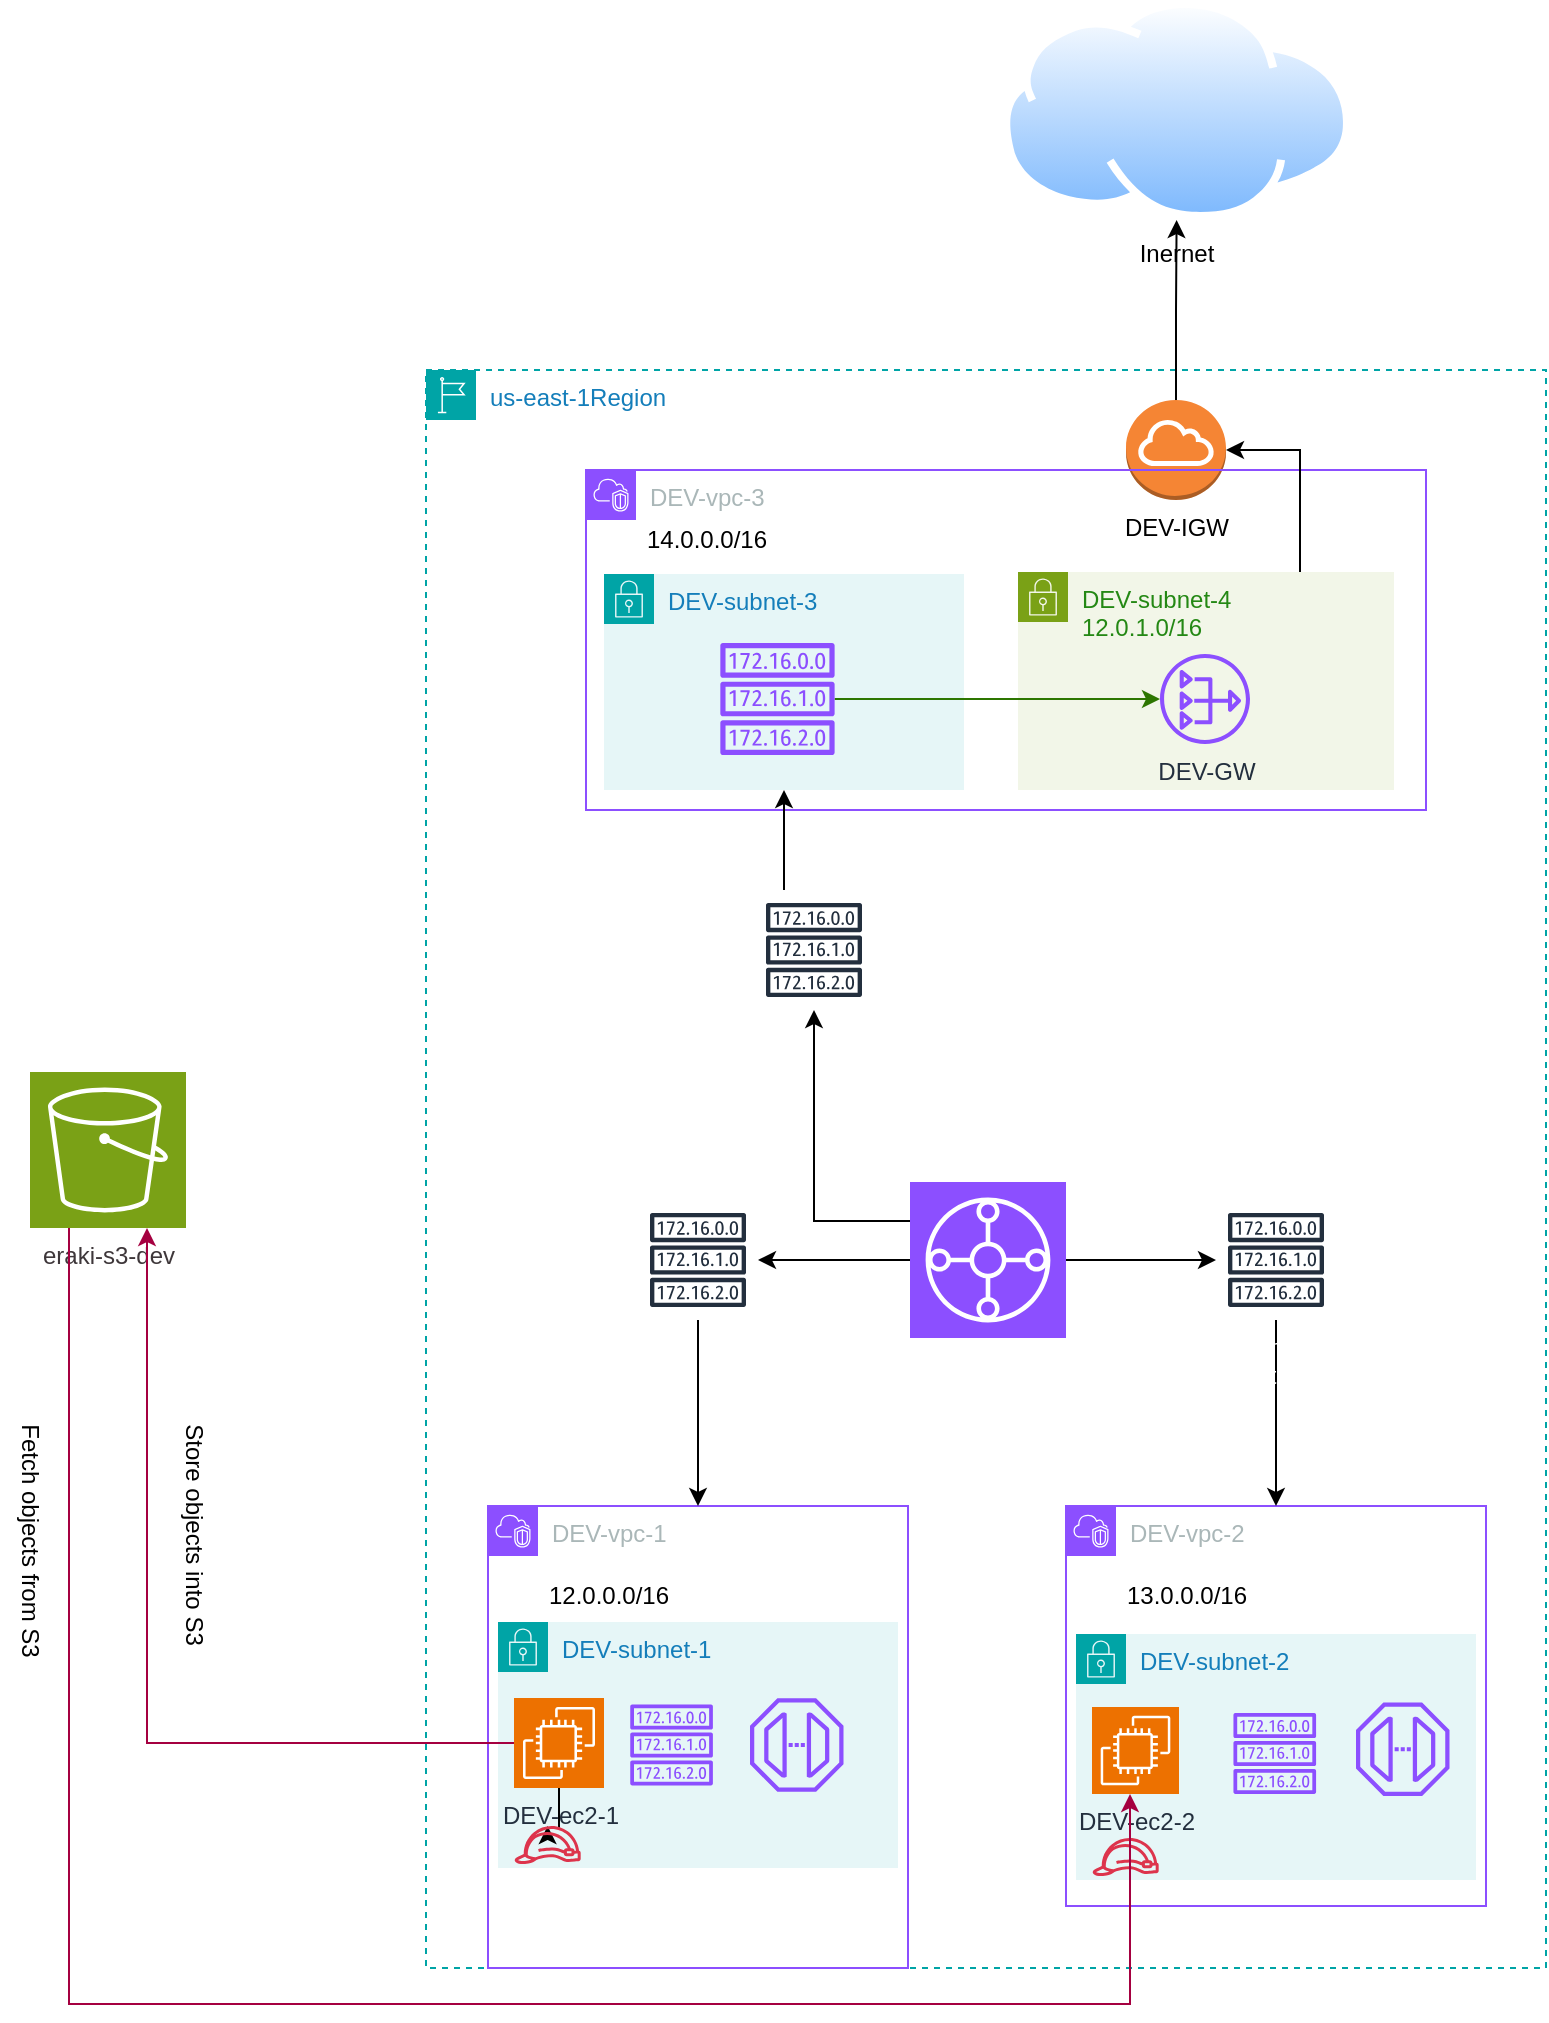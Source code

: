 <mxfile version="22.1.2" type="device">
  <diagram name="Page-1" id="GXH7HksNQJkOH-qJe8ID">
    <mxGraphModel dx="1434" dy="870" grid="1" gridSize="10" guides="1" tooltips="1" connect="1" arrows="1" fold="1" page="1" pageScale="1" pageWidth="850" pageHeight="1100" math="0" shadow="0">
      <root>
        <mxCell id="0" />
        <mxCell id="1" parent="0" />
        <mxCell id="y1fXWGU0vIESQ1dCH3lC-1" value="us-east-1Region" style="points=[[0,0],[0.25,0],[0.5,0],[0.75,0],[1,0],[1,0.25],[1,0.5],[1,0.75],[1,1],[0.75,1],[0.5,1],[0.25,1],[0,1],[0,0.75],[0,0.5],[0,0.25]];outlineConnect=0;gradientColor=none;html=1;whiteSpace=wrap;fontSize=12;fontStyle=0;container=1;pointerEvents=0;collapsible=0;recursiveResize=0;shape=mxgraph.aws4.group;grIcon=mxgraph.aws4.group_region;strokeColor=#00A4A6;fillColor=none;verticalAlign=top;align=left;spacingLeft=30;fontColor=#147EBA;dashed=1;" parent="1" vertex="1">
          <mxGeometry x="248" y="253" width="560" height="799" as="geometry" />
        </mxCell>
        <mxCell id="y1fXWGU0vIESQ1dCH3lC-14" value="DEV-vpc-2" style="points=[[0,0],[0.25,0],[0.5,0],[0.75,0],[1,0],[1,0.25],[1,0.5],[1,0.75],[1,1],[0.75,1],[0.5,1],[0.25,1],[0,1],[0,0.75],[0,0.5],[0,0.25]];outlineConnect=0;gradientColor=none;html=1;whiteSpace=wrap;fontSize=12;fontStyle=0;container=1;pointerEvents=0;collapsible=0;recursiveResize=0;shape=mxgraph.aws4.group;grIcon=mxgraph.aws4.group_vpc2;strokeColor=#8C4FFF;fillColor=none;verticalAlign=top;align=left;spacingLeft=30;fontColor=#AAB7B8;dashed=0;" parent="y1fXWGU0vIESQ1dCH3lC-1" vertex="1">
          <mxGeometry x="320" y="568" width="210" height="200" as="geometry" />
        </mxCell>
        <mxCell id="y1fXWGU0vIESQ1dCH3lC-45" value="13.0.0.0/16" style="text;html=1;align=center;verticalAlign=middle;resizable=0;points=[];autosize=1;strokeColor=none;fillColor=none;" parent="y1fXWGU0vIESQ1dCH3lC-14" vertex="1">
          <mxGeometry x="20" y="30" width="80" height="30" as="geometry" />
        </mxCell>
        <mxCell id="1Atnoubjokcd63XYgQ4R-5" value="DEV-subnet-2" style="points=[[0,0],[0.25,0],[0.5,0],[0.75,0],[1,0],[1,0.25],[1,0.5],[1,0.75],[1,1],[0.75,1],[0.5,1],[0.25,1],[0,1],[0,0.75],[0,0.5],[0,0.25]];outlineConnect=0;gradientColor=none;html=1;whiteSpace=wrap;fontSize=12;fontStyle=0;container=1;pointerEvents=0;collapsible=0;recursiveResize=0;shape=mxgraph.aws4.group;grIcon=mxgraph.aws4.group_security_group;grStroke=0;strokeColor=#00A4A6;fillColor=#E6F6F7;verticalAlign=top;align=left;spacingLeft=30;fontColor=#147EBA;dashed=0;" parent="y1fXWGU0vIESQ1dCH3lC-14" vertex="1">
          <mxGeometry x="5" y="64" width="200" height="123" as="geometry" />
        </mxCell>
        <mxCell id="1Atnoubjokcd63XYgQ4R-33" value="DEV-ec2-2" style="sketch=0;points=[[0,0,0],[0.25,0,0],[0.5,0,0],[0.75,0,0],[1,0,0],[0,1,0],[0.25,1,0],[0.5,1,0],[0.75,1,0],[1,1,0],[0,0.25,0],[0,0.5,0],[0,0.75,0],[1,0.25,0],[1,0.5,0],[1,0.75,0]];outlineConnect=0;fontColor=#232F3E;fillColor=#ED7100;strokeColor=#ffffff;dashed=0;verticalLabelPosition=bottom;verticalAlign=top;align=center;html=1;fontSize=12;fontStyle=0;aspect=fixed;shape=mxgraph.aws4.resourceIcon;resIcon=mxgraph.aws4.ec2;" parent="1Atnoubjokcd63XYgQ4R-5" vertex="1">
          <mxGeometry x="8" y="36.5" width="43.5" height="43.5" as="geometry" />
        </mxCell>
        <mxCell id="1Atnoubjokcd63XYgQ4R-35" value="" style="sketch=0;outlineConnect=0;fontColor=#232F3E;gradientColor=none;fillColor=#8C4FFF;strokeColor=none;dashed=0;verticalLabelPosition=bottom;verticalAlign=top;align=center;html=1;fontSize=12;fontStyle=0;aspect=fixed;pointerEvents=1;shape=mxgraph.aws4.route_table;" parent="1Atnoubjokcd63XYgQ4R-5" vertex="1">
          <mxGeometry x="78.6" y="39.5" width="41.57" height="40.5" as="geometry" />
        </mxCell>
        <mxCell id="Hm9UBOt6Jf6O24XjjkCj-1" value="" style="sketch=0;outlineConnect=0;fontColor=#232F3E;gradientColor=none;fillColor=#8C4FFF;strokeColor=none;dashed=0;verticalLabelPosition=bottom;verticalAlign=top;align=center;html=1;fontSize=12;fontStyle=0;aspect=fixed;pointerEvents=1;shape=mxgraph.aws4.endpoint;" vertex="1" parent="1Atnoubjokcd63XYgQ4R-5">
          <mxGeometry x="140" y="34.25" width="46.75" height="46.75" as="geometry" />
        </mxCell>
        <mxCell id="Hm9UBOt6Jf6O24XjjkCj-4" value="" style="sketch=0;outlineConnect=0;fontColor=#232F3E;gradientColor=none;fillColor=#DD344C;strokeColor=none;dashed=0;verticalLabelPosition=bottom;verticalAlign=top;align=center;html=1;fontSize=12;fontStyle=0;aspect=fixed;pointerEvents=1;shape=mxgraph.aws4.role;" vertex="1" parent="1Atnoubjokcd63XYgQ4R-5">
          <mxGeometry x="8" y="102" width="33.68" height="19" as="geometry" />
        </mxCell>
        <mxCell id="1Atnoubjokcd63XYgQ4R-15" style="edgeStyle=orthogonalEdgeStyle;rounded=0;orthogonalLoop=1;jettySize=auto;html=1;" parent="y1fXWGU0vIESQ1dCH3lC-1" source="DpCkxI8PSZB8Ehpu4HjT-7" target="y1fXWGU0vIESQ1dCH3lC-14" edge="1">
          <mxGeometry relative="1" as="geometry" />
        </mxCell>
        <mxCell id="y1fXWGU0vIESQ1dCH3lC-5" value="&lt;font color=&quot;#ffffff&quot;&gt;DEV-TGW&lt;/font&gt;" style="sketch=0;points=[[0,0,0],[0.25,0,0],[0.5,0,0],[0.75,0,0],[1,0,0],[0,1,0],[0.25,1,0],[0.5,1,0],[0.75,1,0],[1,1,0],[0,0.25,0],[0,0.5,0],[0,0.75,0],[1,0.25,0],[1,0.5,0],[1,0.75,0]];outlineConnect=0;fontColor=#232F3E;fillColor=#8C4FFF;strokeColor=#ffffff;dashed=0;verticalLabelPosition=bottom;verticalAlign=top;align=center;html=1;fontSize=12;fontStyle=0;aspect=fixed;shape=mxgraph.aws4.resourceIcon;resIcon=mxgraph.aws4.transit_gateway;" parent="y1fXWGU0vIESQ1dCH3lC-1" vertex="1">
          <mxGeometry x="242" y="406" width="78" height="78" as="geometry" />
        </mxCell>
        <mxCell id="y1fXWGU0vIESQ1dCH3lC-7" value="DEV-IGW" style="outlineConnect=0;dashed=0;verticalLabelPosition=bottom;verticalAlign=top;align=center;html=1;shape=mxgraph.aws3.internet_gateway;fillColor=#F58534;gradientColor=none;" parent="y1fXWGU0vIESQ1dCH3lC-1" vertex="1">
          <mxGeometry x="350" y="15" width="50" height="50" as="geometry" />
        </mxCell>
        <mxCell id="1Atnoubjokcd63XYgQ4R-7" value="DEV-vpc-1" style="points=[[0,0],[0.25,0],[0.5,0],[0.75,0],[1,0],[1,0.25],[1,0.5],[1,0.75],[1,1],[0.75,1],[0.5,1],[0.25,1],[0,1],[0,0.75],[0,0.5],[0,0.25]];outlineConnect=0;gradientColor=none;html=1;whiteSpace=wrap;fontSize=12;fontStyle=0;container=1;pointerEvents=0;collapsible=0;recursiveResize=0;shape=mxgraph.aws4.group;grIcon=mxgraph.aws4.group_vpc2;strokeColor=#8C4FFF;fillColor=none;verticalAlign=top;align=left;spacingLeft=30;fontColor=#AAB7B8;dashed=0;" parent="y1fXWGU0vIESQ1dCH3lC-1" vertex="1">
          <mxGeometry x="31" y="568" width="210" height="231" as="geometry" />
        </mxCell>
        <mxCell id="1Atnoubjokcd63XYgQ4R-8" value="12.0.0.0/16" style="text;html=1;align=center;verticalAlign=middle;resizable=0;points=[];autosize=1;strokeColor=none;fillColor=none;" parent="1Atnoubjokcd63XYgQ4R-7" vertex="1">
          <mxGeometry x="20" y="30" width="80" height="30" as="geometry" />
        </mxCell>
        <mxCell id="DpCkxI8PSZB8Ehpu4HjT-10" value="&lt;font color=&quot;#ffffff&quot;&gt;Attachment&amp;nbsp; &amp;amp;&lt;br style=&quot;&quot;&gt;&amp;nbsp;Attachment Route table&lt;/font&gt;" style="sketch=0;outlineConnect=0;fontColor=#232F3E;gradientColor=none;strokeColor=#232F3E;fillColor=#ffffff;dashed=0;verticalLabelPosition=bottom;verticalAlign=top;align=center;html=1;fontSize=12;fontStyle=0;aspect=fixed;shape=mxgraph.aws4.resourceIcon;resIcon=mxgraph.aws4.route_table;" parent="y1fXWGU0vIESQ1dCH3lC-1" vertex="1">
          <mxGeometry x="106" y="415" width="60" height="60" as="geometry" />
        </mxCell>
        <mxCell id="1Atnoubjokcd63XYgQ4R-23" value="" style="edgeStyle=orthogonalEdgeStyle;rounded=0;orthogonalLoop=1;jettySize=auto;html=1;entryX=1;entryY=0.5;entryDx=0;entryDy=0;" parent="y1fXWGU0vIESQ1dCH3lC-1" source="y1fXWGU0vIESQ1dCH3lC-5" target="DpCkxI8PSZB8Ehpu4HjT-10" edge="1">
          <mxGeometry relative="1" as="geometry">
            <mxPoint x="376" y="445" as="sourcePoint" />
            <mxPoint x="236" y="738" as="targetPoint" />
          </mxGeometry>
        </mxCell>
        <mxCell id="1Atnoubjokcd63XYgQ4R-16" style="edgeStyle=orthogonalEdgeStyle;rounded=0;orthogonalLoop=1;jettySize=auto;html=1;entryX=0.5;entryY=0;entryDx=0;entryDy=0;" parent="y1fXWGU0vIESQ1dCH3lC-1" source="DpCkxI8PSZB8Ehpu4HjT-10" target="1Atnoubjokcd63XYgQ4R-7" edge="1">
          <mxGeometry relative="1" as="geometry" />
        </mxCell>
        <mxCell id="1Atnoubjokcd63XYgQ4R-24" value="" style="edgeStyle=orthogonalEdgeStyle;rounded=0;orthogonalLoop=1;jettySize=auto;html=1;" parent="y1fXWGU0vIESQ1dCH3lC-1" source="y1fXWGU0vIESQ1dCH3lC-5" target="DpCkxI8PSZB8Ehpu4HjT-7" edge="1">
          <mxGeometry relative="1" as="geometry">
            <mxPoint x="464" y="715" as="sourcePoint" />
            <mxPoint x="695" y="883" as="targetPoint" />
          </mxGeometry>
        </mxCell>
        <mxCell id="DpCkxI8PSZB8Ehpu4HjT-7" value="&lt;font color=&quot;#ffffff&quot;&gt;Attachment&amp;nbsp; &amp;amp;&lt;br style=&quot;&quot;&gt;&amp;nbsp;Attachment Route table&lt;/font&gt;" style="sketch=0;outlineConnect=0;fontColor=#232F3E;gradientColor=none;strokeColor=#232F3E;fillColor=#ffffff;dashed=0;verticalLabelPosition=bottom;verticalAlign=top;align=center;html=1;fontSize=12;fontStyle=0;aspect=fixed;shape=mxgraph.aws4.resourceIcon;resIcon=mxgraph.aws4.route_table;" parent="y1fXWGU0vIESQ1dCH3lC-1" vertex="1">
          <mxGeometry x="395" y="415" width="60" height="60" as="geometry" />
        </mxCell>
        <mxCell id="1Atnoubjokcd63XYgQ4R-25" value="&lt;font color=&quot;#ffffff&quot;&gt;Attachment&amp;nbsp; &amp;amp;&lt;br&gt;&amp;nbsp;Attachment Route table&lt;/font&gt;" style="sketch=0;outlineConnect=0;fontColor=#232F3E;gradientColor=none;strokeColor=#232F3E;fillColor=#ffffff;dashed=0;verticalLabelPosition=bottom;verticalAlign=top;align=center;html=1;fontSize=12;fontStyle=0;aspect=fixed;shape=mxgraph.aws4.resourceIcon;resIcon=mxgraph.aws4.route_table;" parent="y1fXWGU0vIESQ1dCH3lC-1" vertex="1">
          <mxGeometry x="164" y="260" width="60" height="60" as="geometry" />
        </mxCell>
        <mxCell id="1Atnoubjokcd63XYgQ4R-26" value="" style="edgeStyle=orthogonalEdgeStyle;rounded=0;orthogonalLoop=1;jettySize=auto;html=1;exitX=0;exitY=0.25;exitDx=0;exitDy=0;exitPerimeter=0;entryX=0.5;entryY=1;entryDx=0;entryDy=0;" parent="y1fXWGU0vIESQ1dCH3lC-1" source="y1fXWGU0vIESQ1dCH3lC-5" target="1Atnoubjokcd63XYgQ4R-25" edge="1">
          <mxGeometry relative="1" as="geometry">
            <mxPoint x="396" y="361" as="sourcePoint" />
            <mxPoint x="130" y="210" as="targetPoint" />
          </mxGeometry>
        </mxCell>
        <mxCell id="y1fXWGU0vIESQ1dCH3lC-2" value="DEV-vpc-3" style="points=[[0,0],[0.25,0],[0.5,0],[0.75,0],[1,0],[1,0.25],[1,0.5],[1,0.75],[1,1],[0.75,1],[0.5,1],[0.25,1],[0,1],[0,0.75],[0,0.5],[0,0.25]];outlineConnect=0;gradientColor=none;html=1;whiteSpace=wrap;fontSize=12;fontStyle=0;container=1;pointerEvents=0;collapsible=0;recursiveResize=0;shape=mxgraph.aws4.group;grIcon=mxgraph.aws4.group_vpc2;strokeColor=#8C4FFF;fillColor=none;verticalAlign=top;align=left;spacingLeft=30;fontColor=#AAB7B8;dashed=0;" parent="y1fXWGU0vIESQ1dCH3lC-1" vertex="1">
          <mxGeometry x="80" y="50" width="420" height="170" as="geometry" />
        </mxCell>
        <mxCell id="y1fXWGU0vIESQ1dCH3lC-6" value="DEV-subnet-4&lt;br&gt;12.0.1.0/16" style="points=[[0,0],[0.25,0],[0.5,0],[0.75,0],[1,0],[1,0.25],[1,0.5],[1,0.75],[1,1],[0.75,1],[0.5,1],[0.25,1],[0,1],[0,0.75],[0,0.5],[0,0.25]];outlineConnect=0;gradientColor=none;html=1;whiteSpace=wrap;fontSize=12;fontStyle=0;container=1;pointerEvents=0;collapsible=0;recursiveResize=0;shape=mxgraph.aws4.group;grIcon=mxgraph.aws4.group_security_group;grStroke=0;strokeColor=#7AA116;fillColor=#F2F6E8;verticalAlign=top;align=left;spacingLeft=30;fontColor=#248814;dashed=0;" parent="y1fXWGU0vIESQ1dCH3lC-2" vertex="1">
          <mxGeometry x="216" y="51" width="188" height="109" as="geometry" />
        </mxCell>
        <mxCell id="y1fXWGU0vIESQ1dCH3lC-43" value="14.0.0.0/16" style="text;html=1;align=center;verticalAlign=middle;resizable=0;points=[];autosize=1;strokeColor=none;fillColor=none;" parent="y1fXWGU0vIESQ1dCH3lC-2" vertex="1">
          <mxGeometry x="20" y="20" width="80" height="30" as="geometry" />
        </mxCell>
        <mxCell id="1Atnoubjokcd63XYgQ4R-9" value="DEV-subnet-3" style="points=[[0,0],[0.25,0],[0.5,0],[0.75,0],[1,0],[1,0.25],[1,0.5],[1,0.75],[1,1],[0.75,1],[0.5,1],[0.25,1],[0,1],[0,0.75],[0,0.5],[0,0.25]];outlineConnect=0;gradientColor=none;html=1;whiteSpace=wrap;fontSize=12;fontStyle=0;container=1;pointerEvents=0;collapsible=0;recursiveResize=0;shape=mxgraph.aws4.group;grIcon=mxgraph.aws4.group_security_group;grStroke=0;strokeColor=#00A4A6;fillColor=#E6F6F7;verticalAlign=top;align=left;spacingLeft=30;fontColor=#147EBA;dashed=0;" parent="y1fXWGU0vIESQ1dCH3lC-1" vertex="1">
          <mxGeometry x="89" y="102" width="180" height="108" as="geometry" />
        </mxCell>
        <mxCell id="1Atnoubjokcd63XYgQ4R-19" value="DEV-GW" style="sketch=0;outlineConnect=0;fontColor=#232F3E;gradientColor=none;fillColor=#8C4FFF;strokeColor=none;dashed=0;verticalLabelPosition=bottom;verticalAlign=top;align=center;html=1;fontSize=12;fontStyle=0;aspect=fixed;pointerEvents=1;shape=mxgraph.aws4.nat_gateway;" parent="1Atnoubjokcd63XYgQ4R-9" vertex="1">
          <mxGeometry x="278" y="40" width="45" height="45" as="geometry" />
        </mxCell>
        <mxCell id="1Atnoubjokcd63XYgQ4R-37" style="edgeStyle=orthogonalEdgeStyle;rounded=0;orthogonalLoop=1;jettySize=auto;html=1;fillColor=#60a917;strokeColor=#2D7600;" parent="1Atnoubjokcd63XYgQ4R-9" source="1Atnoubjokcd63XYgQ4R-36" target="1Atnoubjokcd63XYgQ4R-19" edge="1">
          <mxGeometry relative="1" as="geometry" />
        </mxCell>
        <mxCell id="1Atnoubjokcd63XYgQ4R-36" value="" style="sketch=0;outlineConnect=0;fontColor=#232F3E;gradientColor=none;fillColor=#8C4FFF;strokeColor=none;dashed=0;verticalLabelPosition=bottom;verticalAlign=top;align=center;html=1;fontSize=12;fontStyle=0;aspect=fixed;pointerEvents=1;shape=mxgraph.aws4.route_table;" parent="1Atnoubjokcd63XYgQ4R-9" vertex="1">
          <mxGeometry x="58" y="34.5" width="57.47" height="56" as="geometry" />
        </mxCell>
        <mxCell id="1Atnoubjokcd63XYgQ4R-17" style="edgeStyle=orthogonalEdgeStyle;rounded=0;orthogonalLoop=1;jettySize=auto;html=1;exitX=0.25;exitY=0;exitDx=0;exitDy=0;exitPerimeter=0;entryX=0.5;entryY=1;entryDx=0;entryDy=0;" parent="y1fXWGU0vIESQ1dCH3lC-1" source="1Atnoubjokcd63XYgQ4R-25" target="1Atnoubjokcd63XYgQ4R-9" edge="1">
          <mxGeometry relative="1" as="geometry" />
        </mxCell>
        <mxCell id="1Atnoubjokcd63XYgQ4R-28" style="edgeStyle=orthogonalEdgeStyle;rounded=0;orthogonalLoop=1;jettySize=auto;html=1;exitX=0.75;exitY=0;exitDx=0;exitDy=0;entryX=1;entryY=0.5;entryDx=0;entryDy=0;entryPerimeter=0;" parent="y1fXWGU0vIESQ1dCH3lC-1" source="y1fXWGU0vIESQ1dCH3lC-6" target="y1fXWGU0vIESQ1dCH3lC-7" edge="1">
          <mxGeometry relative="1" as="geometry" />
        </mxCell>
        <mxCell id="DpCkxI8PSZB8Ehpu4HjT-3" value="Inernet" style="image;aspect=fixed;perimeter=ellipsePerimeter;html=1;align=center;shadow=0;dashed=0;spacingTop=3;image=img/lib/active_directory/internet_cloud.svg;" parent="1" vertex="1">
          <mxGeometry x="536" y="68" width="174.6" height="110" as="geometry" />
        </mxCell>
        <mxCell id="1Atnoubjokcd63XYgQ4R-10" value="DEV-subnet-1" style="points=[[0,0],[0.25,0],[0.5,0],[0.75,0],[1,0],[1,0.25],[1,0.5],[1,0.75],[1,1],[0.75,1],[0.5,1],[0.25,1],[0,1],[0,0.75],[0,0.5],[0,0.25]];outlineConnect=0;gradientColor=none;html=1;whiteSpace=wrap;fontSize=12;fontStyle=0;container=1;pointerEvents=0;collapsible=0;recursiveResize=0;shape=mxgraph.aws4.group;grIcon=mxgraph.aws4.group_security_group;grStroke=0;strokeColor=#00A4A6;fillColor=#E6F6F7;verticalAlign=top;align=left;spacingLeft=30;fontColor=#147EBA;dashed=0;" parent="1" vertex="1">
          <mxGeometry x="284" y="879" width="200" height="123" as="geometry" />
        </mxCell>
        <mxCell id="Hm9UBOt6Jf6O24XjjkCj-6" style="edgeStyle=orthogonalEdgeStyle;rounded=0;orthogonalLoop=1;jettySize=auto;html=1;exitX=0.5;exitY=1;exitDx=0;exitDy=0;exitPerimeter=0;" edge="1" parent="1Atnoubjokcd63XYgQ4R-10" source="1Atnoubjokcd63XYgQ4R-13" target="Hm9UBOt6Jf6O24XjjkCj-3">
          <mxGeometry relative="1" as="geometry" />
        </mxCell>
        <mxCell id="1Atnoubjokcd63XYgQ4R-13" value="DEV-ec2-1" style="sketch=0;points=[[0,0,0],[0.25,0,0],[0.5,0,0],[0.75,0,0],[1,0,0],[0,1,0],[0.25,1,0],[0.5,1,0],[0.75,1,0],[1,1,0],[0,0.25,0],[0,0.5,0],[0,0.75,0],[1,0.25,0],[1,0.5,0],[1,0.75,0]];outlineConnect=0;fontColor=#232F3E;fillColor=#ED7100;strokeColor=#ffffff;dashed=0;verticalLabelPosition=bottom;verticalAlign=top;align=center;html=1;fontSize=12;fontStyle=0;aspect=fixed;shape=mxgraph.aws4.resourceIcon;resIcon=mxgraph.aws4.ec2;" parent="1Atnoubjokcd63XYgQ4R-10" vertex="1">
          <mxGeometry x="8" y="38" width="45" height="45" as="geometry" />
        </mxCell>
        <mxCell id="1Atnoubjokcd63XYgQ4R-34" value="" style="sketch=0;outlineConnect=0;fontColor=#232F3E;gradientColor=none;fillColor=#8C4FFF;strokeColor=none;dashed=0;verticalLabelPosition=bottom;verticalAlign=top;align=center;html=1;fontSize=12;fontStyle=0;aspect=fixed;pointerEvents=1;shape=mxgraph.aws4.route_table;" parent="1Atnoubjokcd63XYgQ4R-10" vertex="1">
          <mxGeometry x="66" y="41.25" width="41.57" height="40.5" as="geometry" />
        </mxCell>
        <mxCell id="Hm9UBOt6Jf6O24XjjkCj-2" value="" style="sketch=0;outlineConnect=0;fontColor=#232F3E;gradientColor=none;fillColor=#8C4FFF;strokeColor=none;dashed=0;verticalLabelPosition=bottom;verticalAlign=top;align=center;html=1;fontSize=12;fontStyle=0;aspect=fixed;pointerEvents=1;shape=mxgraph.aws4.endpoint;" vertex="1" parent="1Atnoubjokcd63XYgQ4R-10">
          <mxGeometry x="126" y="38.13" width="46.75" height="46.75" as="geometry" />
        </mxCell>
        <mxCell id="Hm9UBOt6Jf6O24XjjkCj-3" value="" style="sketch=0;outlineConnect=0;fontColor=#232F3E;gradientColor=none;fillColor=#DD344C;strokeColor=none;dashed=0;verticalLabelPosition=bottom;verticalAlign=top;align=center;html=1;fontSize=12;fontStyle=0;aspect=fixed;pointerEvents=1;shape=mxgraph.aws4.role;" vertex="1" parent="1Atnoubjokcd63XYgQ4R-10">
          <mxGeometry x="8" y="102" width="33.68" height="19" as="geometry" />
        </mxCell>
        <mxCell id="1Atnoubjokcd63XYgQ4R-29" style="edgeStyle=orthogonalEdgeStyle;rounded=0;orthogonalLoop=1;jettySize=auto;html=1;entryX=0.5;entryY=1;entryDx=0;entryDy=0;" parent="1" source="y1fXWGU0vIESQ1dCH3lC-7" target="DpCkxI8PSZB8Ehpu4HjT-3" edge="1">
          <mxGeometry relative="1" as="geometry" />
        </mxCell>
        <mxCell id="gloggoRFzB8EptUoT0bn-1" value="&lt;font color=&quot;#3e373a&quot;&gt;eraki-s3-dev&lt;/font&gt;" style="sketch=0;points=[[0,0,0],[0.25,0,0],[0.5,0,0],[0.75,0,0],[1,0,0],[0,1,0],[0.25,1,0],[0.5,1,0],[0.75,1,0],[1,1,0],[0,0.25,0],[0,0.5,0],[0,0.75,0],[1,0.25,0],[1,0.5,0],[1,0.75,0]];outlineConnect=0;fontColor=#232F3E;fillColor=#7AA116;strokeColor=#ffffff;dashed=0;verticalLabelPosition=bottom;verticalAlign=top;align=center;html=1;fontSize=12;fontStyle=0;aspect=fixed;shape=mxgraph.aws4.resourceIcon;resIcon=mxgraph.aws4.s3;" parent="1" vertex="1">
          <mxGeometry x="50" y="604" width="78" height="78" as="geometry" />
        </mxCell>
        <mxCell id="gloggoRFzB8EptUoT0bn-2" style="edgeStyle=orthogonalEdgeStyle;rounded=0;orthogonalLoop=1;jettySize=auto;html=1;exitX=0;exitY=0.5;exitDx=0;exitDy=0;exitPerimeter=0;entryX=0.75;entryY=1;entryDx=0;entryDy=0;entryPerimeter=0;fillColor=#d80073;strokeColor=#A50040;" parent="1" source="1Atnoubjokcd63XYgQ4R-13" target="gloggoRFzB8EptUoT0bn-1" edge="1">
          <mxGeometry relative="1" as="geometry" />
        </mxCell>
        <mxCell id="gloggoRFzB8EptUoT0bn-4" style="edgeStyle=orthogonalEdgeStyle;rounded=0;orthogonalLoop=1;jettySize=auto;html=1;exitX=0.25;exitY=1;exitDx=0;exitDy=0;exitPerimeter=0;fillColor=#d80073;strokeColor=#A50040;" parent="1" source="gloggoRFzB8EptUoT0bn-1" target="1Atnoubjokcd63XYgQ4R-33" edge="1">
          <mxGeometry relative="1" as="geometry">
            <Array as="points">
              <mxPoint x="70" y="1070" />
              <mxPoint x="600" y="1070" />
            </Array>
          </mxGeometry>
        </mxCell>
        <mxCell id="gloggoRFzB8EptUoT0bn-5" value="Store objects into S3" style="text;html=1;align=center;verticalAlign=middle;resizable=0;points=[];autosize=1;strokeColor=none;fillColor=none;rotation=90;" parent="1" vertex="1">
          <mxGeometry x="67" y="820" width="130" height="30" as="geometry" />
        </mxCell>
        <mxCell id="gloggoRFzB8EptUoT0bn-6" value="Fetch objects from S3" style="text;html=1;align=center;verticalAlign=middle;resizable=0;points=[];autosize=1;strokeColor=none;fillColor=none;rotation=90;" parent="1" vertex="1">
          <mxGeometry x="-20" y="823" width="140" height="30" as="geometry" />
        </mxCell>
      </root>
    </mxGraphModel>
  </diagram>
</mxfile>
